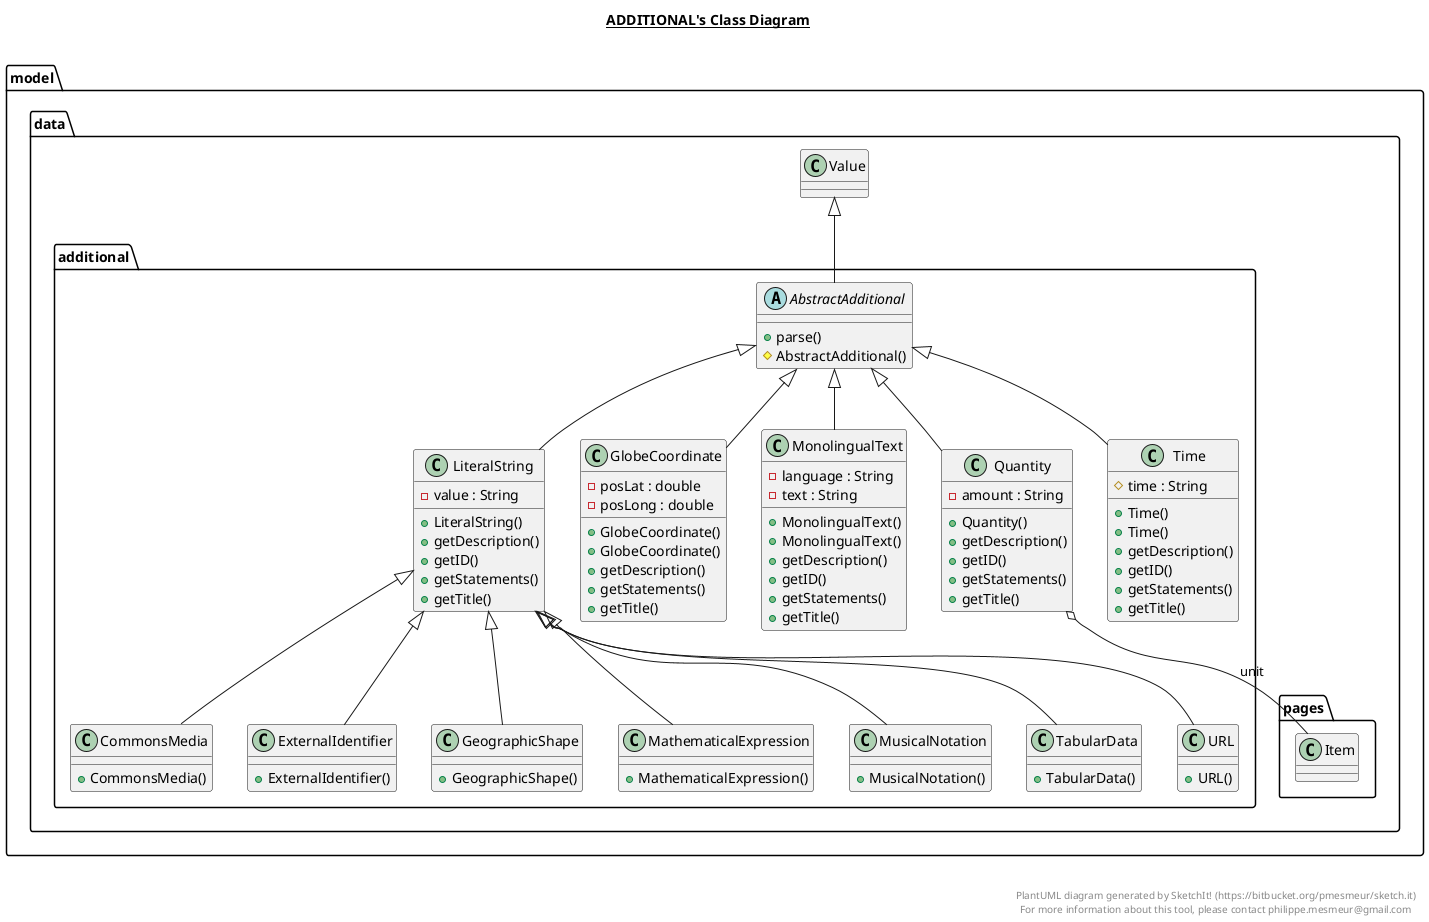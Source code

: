 @startuml

title __ADDITIONAL's Class Diagram__\n

  namespace model.data {
    namespace additional {
      abstract class model.data.additional.AbstractAdditional {
          + parse()
          # AbstractAdditional()
      }
    }
  }
  

  namespace model.data {
    namespace additional {
      class model.data.additional.CommonsMedia {
          + CommonsMedia()
      }
    }
  }
  

  namespace model.data {
    namespace additional {
      class model.data.additional.ExternalIdentifier {
          + ExternalIdentifier()
      }
    }
  }
  

  namespace model.data {
    namespace additional {
      class model.data.additional.GeographicShape {
          + GeographicShape()
      }
    }
  }
  

  namespace model.data {
    namespace additional {
      class model.data.additional.GlobeCoordinate {
          - posLat : double
          - posLong : double
          + GlobeCoordinate()
          + GlobeCoordinate()
          + getDescription()
          + getStatements()
          + getTitle()
      }
    }
  }
  

  namespace model.data {
    namespace additional {
      class model.data.additional.LiteralString {
          - value : String
          + LiteralString()
          + getDescription()
          + getID()
          + getStatements()
          + getTitle()
      }
    }
  }
  

  namespace model.data {
    namespace additional {
      class model.data.additional.MathematicalExpression {
          + MathematicalExpression()
      }
    }
  }
  

  namespace model.data {
    namespace additional {
      class model.data.additional.MonolingualText {
          - language : String
          - text : String
          + MonolingualText()
          + MonolingualText()
          + getDescription()
          + getID()
          + getStatements()
          + getTitle()
      }
    }
  }
  

  namespace model.data {
    namespace additional {
      class model.data.additional.MusicalNotation {
          + MusicalNotation()
      }
    }
  }
  

  namespace model.data {
    namespace additional {
      class model.data.additional.Quantity {
          - amount : String
          + Quantity()
          + getDescription()
          + getID()
          + getStatements()
          + getTitle()
      }
    }
  }
  

  namespace model.data {
    namespace additional {
      class model.data.additional.TabularData {
          + TabularData()
      }
    }
  }
  

  namespace model.data {
    namespace additional {
      class model.data.additional.Time {
          # time : String
          + Time()
          + Time()
          + getDescription()
          + getID()
          + getStatements()
          + getTitle()
      }
    }
  }
  

  namespace model.data {
    namespace additional {
      class model.data.additional.URL {
          + URL()
      }
    }
  }
  

  model.data.additional.AbstractAdditional -up-|> model.data.Value
  model.data.additional.CommonsMedia -up-|> model.data.additional.LiteralString
  model.data.additional.ExternalIdentifier -up-|> model.data.additional.LiteralString
  model.data.additional.GeographicShape -up-|> model.data.additional.LiteralString
  model.data.additional.GlobeCoordinate -up-|> model.data.additional.AbstractAdditional
  model.data.additional.LiteralString -up-|> model.data.additional.AbstractAdditional
  model.data.additional.MathematicalExpression -up-|> model.data.additional.LiteralString
  model.data.additional.MonolingualText -up-|> model.data.additional.AbstractAdditional
  model.data.additional.MusicalNotation -up-|> model.data.additional.LiteralString
  model.data.additional.Quantity -up-|> model.data.additional.AbstractAdditional
  model.data.additional.Quantity o-- model.data.pages.Item : unit
  model.data.additional.TabularData -up-|> model.data.additional.LiteralString
  model.data.additional.Time -up-|> model.data.additional.AbstractAdditional
  model.data.additional.URL -up-|> model.data.additional.LiteralString


right footer


PlantUML diagram generated by SketchIt! (https://bitbucket.org/pmesmeur/sketch.it)
For more information about this tool, please contact philippe.mesmeur@gmail.com
endfooter

@enduml
